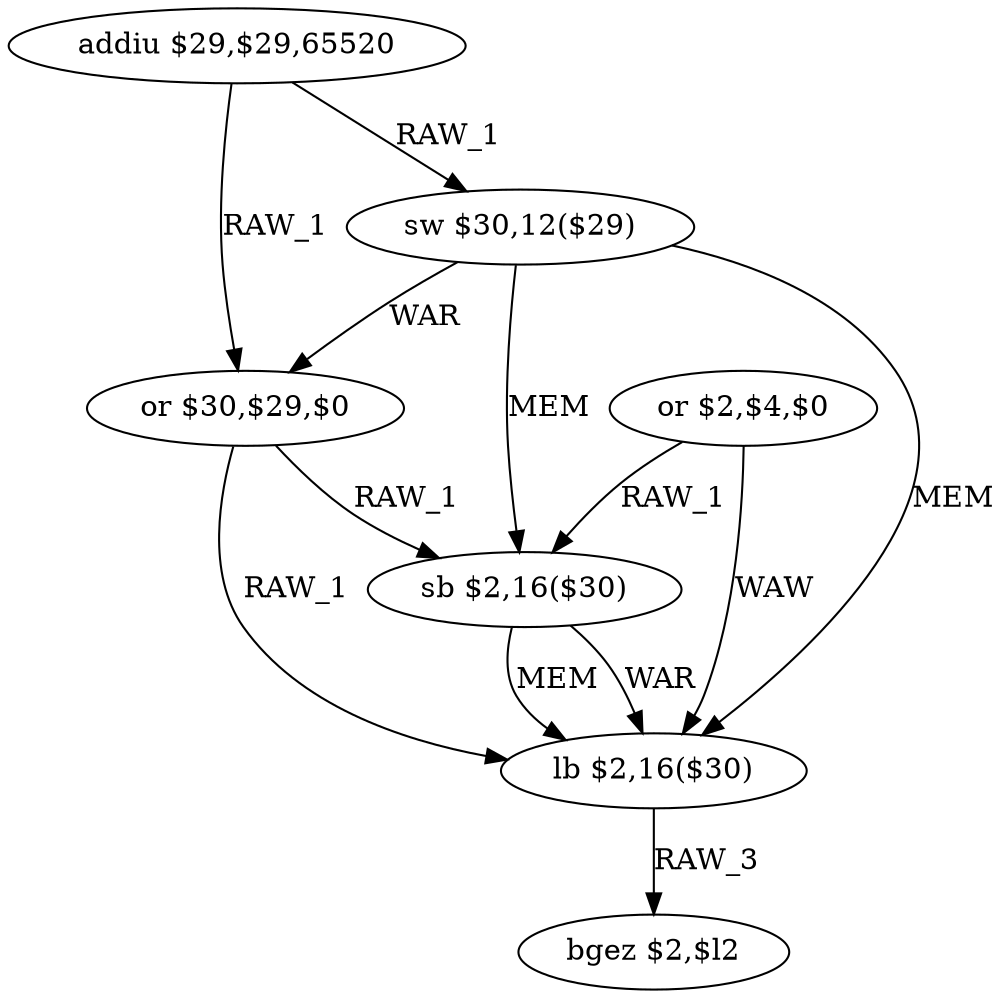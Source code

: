 digraph G1 {
node [shape = ellipse];
i0 [label = "addiu $29,$29,65520"] ;
i0 ->  i1 [label= "RAW_1"];
i0 ->  i2 [label= "RAW_1"];
i1 [label = "sw $30,12($29)"] ;
i1 ->  i2 [label= "WAR"];
i1 ->  i4 [label= "MEM"];
i1 ->  i5 [label= "MEM"];
i2 [label = "or $30,$29,$0"] ;
i2 ->  i4 [label= "RAW_1"];
i2 ->  i5 [label= "RAW_1"];
i4 [label = "sb $2,16($30)"] ;
i4 ->  i5 [label= "WAR"];
i4 ->  i5 [label= "MEM"];
i5 [label = "lb $2,16($30)"] ;
i5 ->  i6 [label= "RAW_3"];
i6 [label = "bgez $2,$l2"] ;
i3 [label = "or $2,$4,$0"] ;
i3 ->  i4 [label= "RAW_1"];
i3 ->  i5 [label= "WAW"];
}
